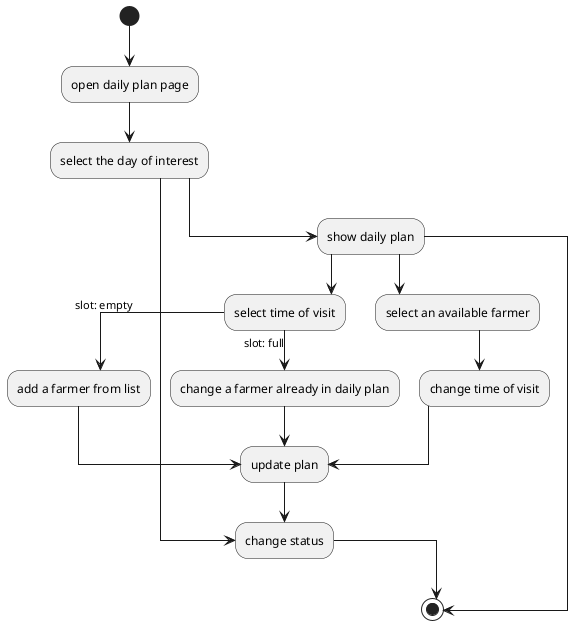 @startuml

skinparam style strictuml
skinparam monochrome true
skinparam linetype ortho

(*) --> "open daily plan page"


"open daily plan page"-->"select the day of interest"
"select the day of interest"-->"change status"

"select the day of interest"-->"show daily plan"
"show daily plan"-->(*)
"show daily plan"-->"select time of visit"
"show daily plan"-->"select an available farmer"
"select an available farmer"-->"change time of visit"
"change time of visit"-->"update plan"
"select time of visit"-->[slot: empty]"add a farmer from list"
"add a farmer from list"-->"update plan"
"select time of visit"-->[slot: full]"change a farmer already in daily plan"
"change a farmer already in daily plan"-->"update plan"
"update plan"-->"change status"
-->(*)






@enduml